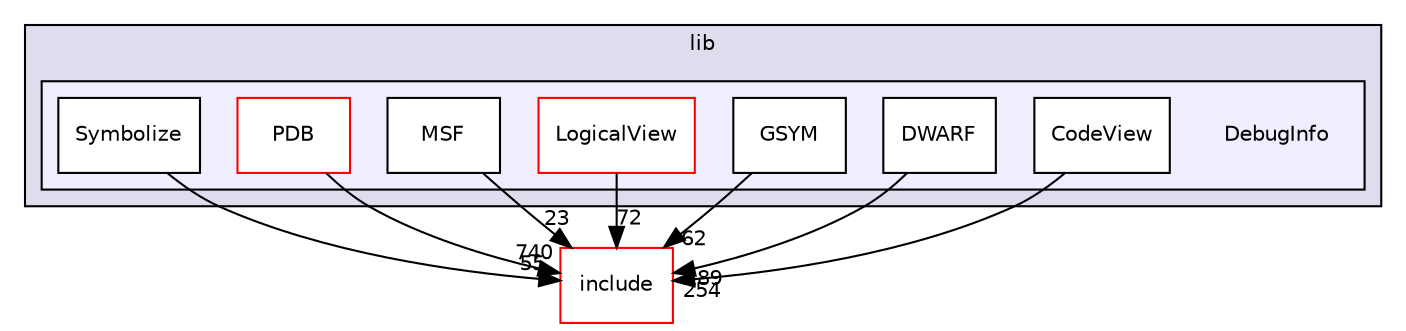 digraph "lib/DebugInfo" {
  bgcolor=transparent;
  compound=true
  node [ fontsize="10", fontname="Helvetica"];
  edge [ labelfontsize="10", labelfontname="Helvetica"];
  subgraph clusterdir_97aefd0d527b934f1d99a682da8fe6a9 {
    graph [ bgcolor="#ddddee", pencolor="black", label="lib" fontname="Helvetica", fontsize="10", URL="dir_97aefd0d527b934f1d99a682da8fe6a9.html"]
  subgraph clusterdir_fd055cdb294ed2abe541ad964f928ab2 {
    graph [ bgcolor="#eeeeff", pencolor="black", label="" URL="dir_fd055cdb294ed2abe541ad964f928ab2.html"];
    dir_fd055cdb294ed2abe541ad964f928ab2 [shape=plaintext label="DebugInfo"];
    dir_4186d3e50f1f004ca391a2dc1fc156c1 [shape=box label="CodeView" color="black" fillcolor="white" style="filled" URL="dir_4186d3e50f1f004ca391a2dc1fc156c1.html"];
    dir_d0459d4496fd2ef8c1cc111460b1dacb [shape=box label="DWARF" color="black" fillcolor="white" style="filled" URL="dir_d0459d4496fd2ef8c1cc111460b1dacb.html"];
    dir_8110ef27c9ac87d52d408bb9bdfb9cb3 [shape=box label="GSYM" color="black" fillcolor="white" style="filled" URL="dir_8110ef27c9ac87d52d408bb9bdfb9cb3.html"];
    dir_35726c853ff3be0c227effe88eaffdae [shape=box label="LogicalView" color="red" fillcolor="white" style="filled" URL="dir_35726c853ff3be0c227effe88eaffdae.html"];
    dir_9344cabd4044e440024748757114a8f5 [shape=box label="MSF" color="black" fillcolor="white" style="filled" URL="dir_9344cabd4044e440024748757114a8f5.html"];
    dir_a8367a1a220e81e17682efb6d889a9bc [shape=box label="PDB" color="red" fillcolor="white" style="filled" URL="dir_a8367a1a220e81e17682efb6d889a9bc.html"];
    dir_e3d26b2e2a100ab5dbd09f4b2655fa0b [shape=box label="Symbolize" color="black" fillcolor="white" style="filled" URL="dir_e3d26b2e2a100ab5dbd09f4b2655fa0b.html"];
  }
  }
  dir_d44c64559bbebec7f509842c48db8b23 [shape=box label="include" color="red" URL="dir_d44c64559bbebec7f509842c48db8b23.html"];
  dir_4186d3e50f1f004ca391a2dc1fc156c1->dir_d44c64559bbebec7f509842c48db8b23 [headlabel="254", labeldistance=1.5 headhref="dir_000044_000001.html"];
  dir_a8367a1a220e81e17682efb6d889a9bc->dir_d44c64559bbebec7f509842c48db8b23 [headlabel="740", labeldistance=1.5 headhref="dir_000049_000001.html"];
  dir_8110ef27c9ac87d52d408bb9bdfb9cb3->dir_d44c64559bbebec7f509842c48db8b23 [headlabel="62", labeldistance=1.5 headhref="dir_000046_000001.html"];
  dir_d0459d4496fd2ef8c1cc111460b1dacb->dir_d44c64559bbebec7f509842c48db8b23 [headlabel="289", labeldistance=1.5 headhref="dir_000045_000001.html"];
  dir_35726c853ff3be0c227effe88eaffdae->dir_d44c64559bbebec7f509842c48db8b23 [headlabel="72", labeldistance=1.5 headhref="dir_000047_000001.html"];
  dir_9344cabd4044e440024748757114a8f5->dir_d44c64559bbebec7f509842c48db8b23 [headlabel="23", labeldistance=1.5 headhref="dir_000048_000001.html"];
  dir_e3d26b2e2a100ab5dbd09f4b2655fa0b->dir_d44c64559bbebec7f509842c48db8b23 [headlabel="55", labeldistance=1.5 headhref="dir_000050_000001.html"];
}
